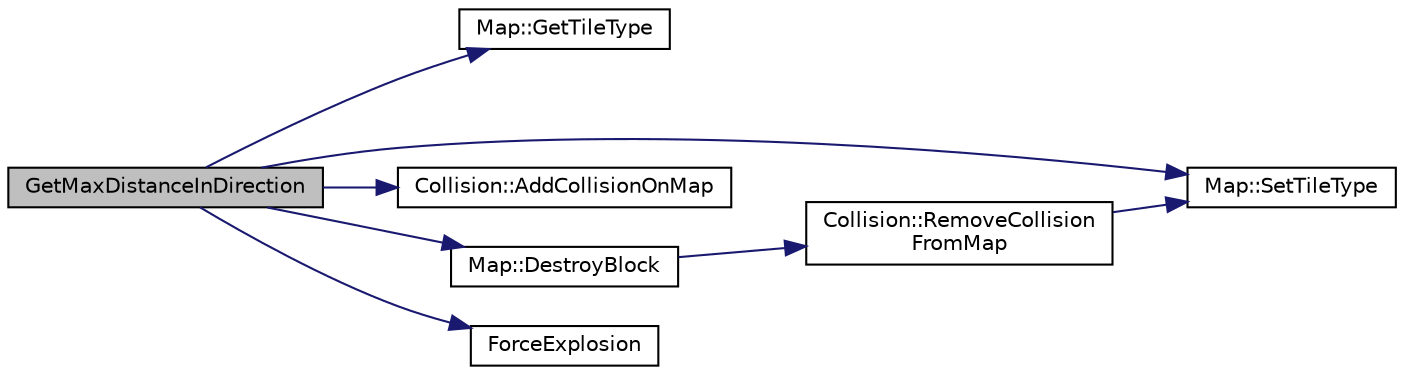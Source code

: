 digraph "GetMaxDistanceInDirection"
{
  edge [fontname="Helvetica",fontsize="10",labelfontname="Helvetica",labelfontsize="10"];
  node [fontname="Helvetica",fontsize="10",shape=record];
  rankdir="LR";
  Node3 [label="GetMaxDistanceInDirection",height=0.2,width=0.4,color="black", fillcolor="grey75", style="filled", fontcolor="black"];
  Node3 -> Node4 [color="midnightblue",fontsize="10",style="solid",fontname="Helvetica"];
  Node4 [label="Map::GetTileType",height=0.2,width=0.4,color="black", fillcolor="white", style="filled",URL="$class_map.html#aa93775bad43716505ac94fd2b123ea19"];
  Node3 -> Node5 [color="midnightblue",fontsize="10",style="solid",fontname="Helvetica"];
  Node5 [label="Map::SetTileType",height=0.2,width=0.4,color="black", fillcolor="white", style="filled",URL="$class_map.html#a5e2adfcc8983862cbcde50c9a8ccf0f8"];
  Node3 -> Node6 [color="midnightblue",fontsize="10",style="solid",fontname="Helvetica"];
  Node6 [label="Collision::AddCollisionOnMap",height=0.2,width=0.4,color="black", fillcolor="white", style="filled",URL="$namespace_collision.html#a197c9e8ac8304a5e310eeb3e4e9ccf27"];
  Node3 -> Node7 [color="midnightblue",fontsize="10",style="solid",fontname="Helvetica"];
  Node7 [label="Map::DestroyBlock",height=0.2,width=0.4,color="black", fillcolor="white", style="filled",URL="$class_map.html#a6218d726c976555b85ef2eb30d593b9c"];
  Node7 -> Node8 [color="midnightblue",fontsize="10",style="solid",fontname="Helvetica"];
  Node8 [label="Collision::RemoveCollision\lFromMap",height=0.2,width=0.4,color="black", fillcolor="white", style="filled",URL="$namespace_collision.html#a1ea431a45af8096595da4dd6149157e9"];
  Node8 -> Node5 [color="midnightblue",fontsize="10",style="solid",fontname="Helvetica"];
  Node3 -> Node9 [color="midnightblue",fontsize="10",style="solid",fontname="Helvetica"];
  Node9 [label="ForceExplosion",height=0.2,width=0.4,color="black", fillcolor="white", style="filled",URL="$_bomb_8cpp.html#a78c133852e39697cda9747f150677f21"];
}
